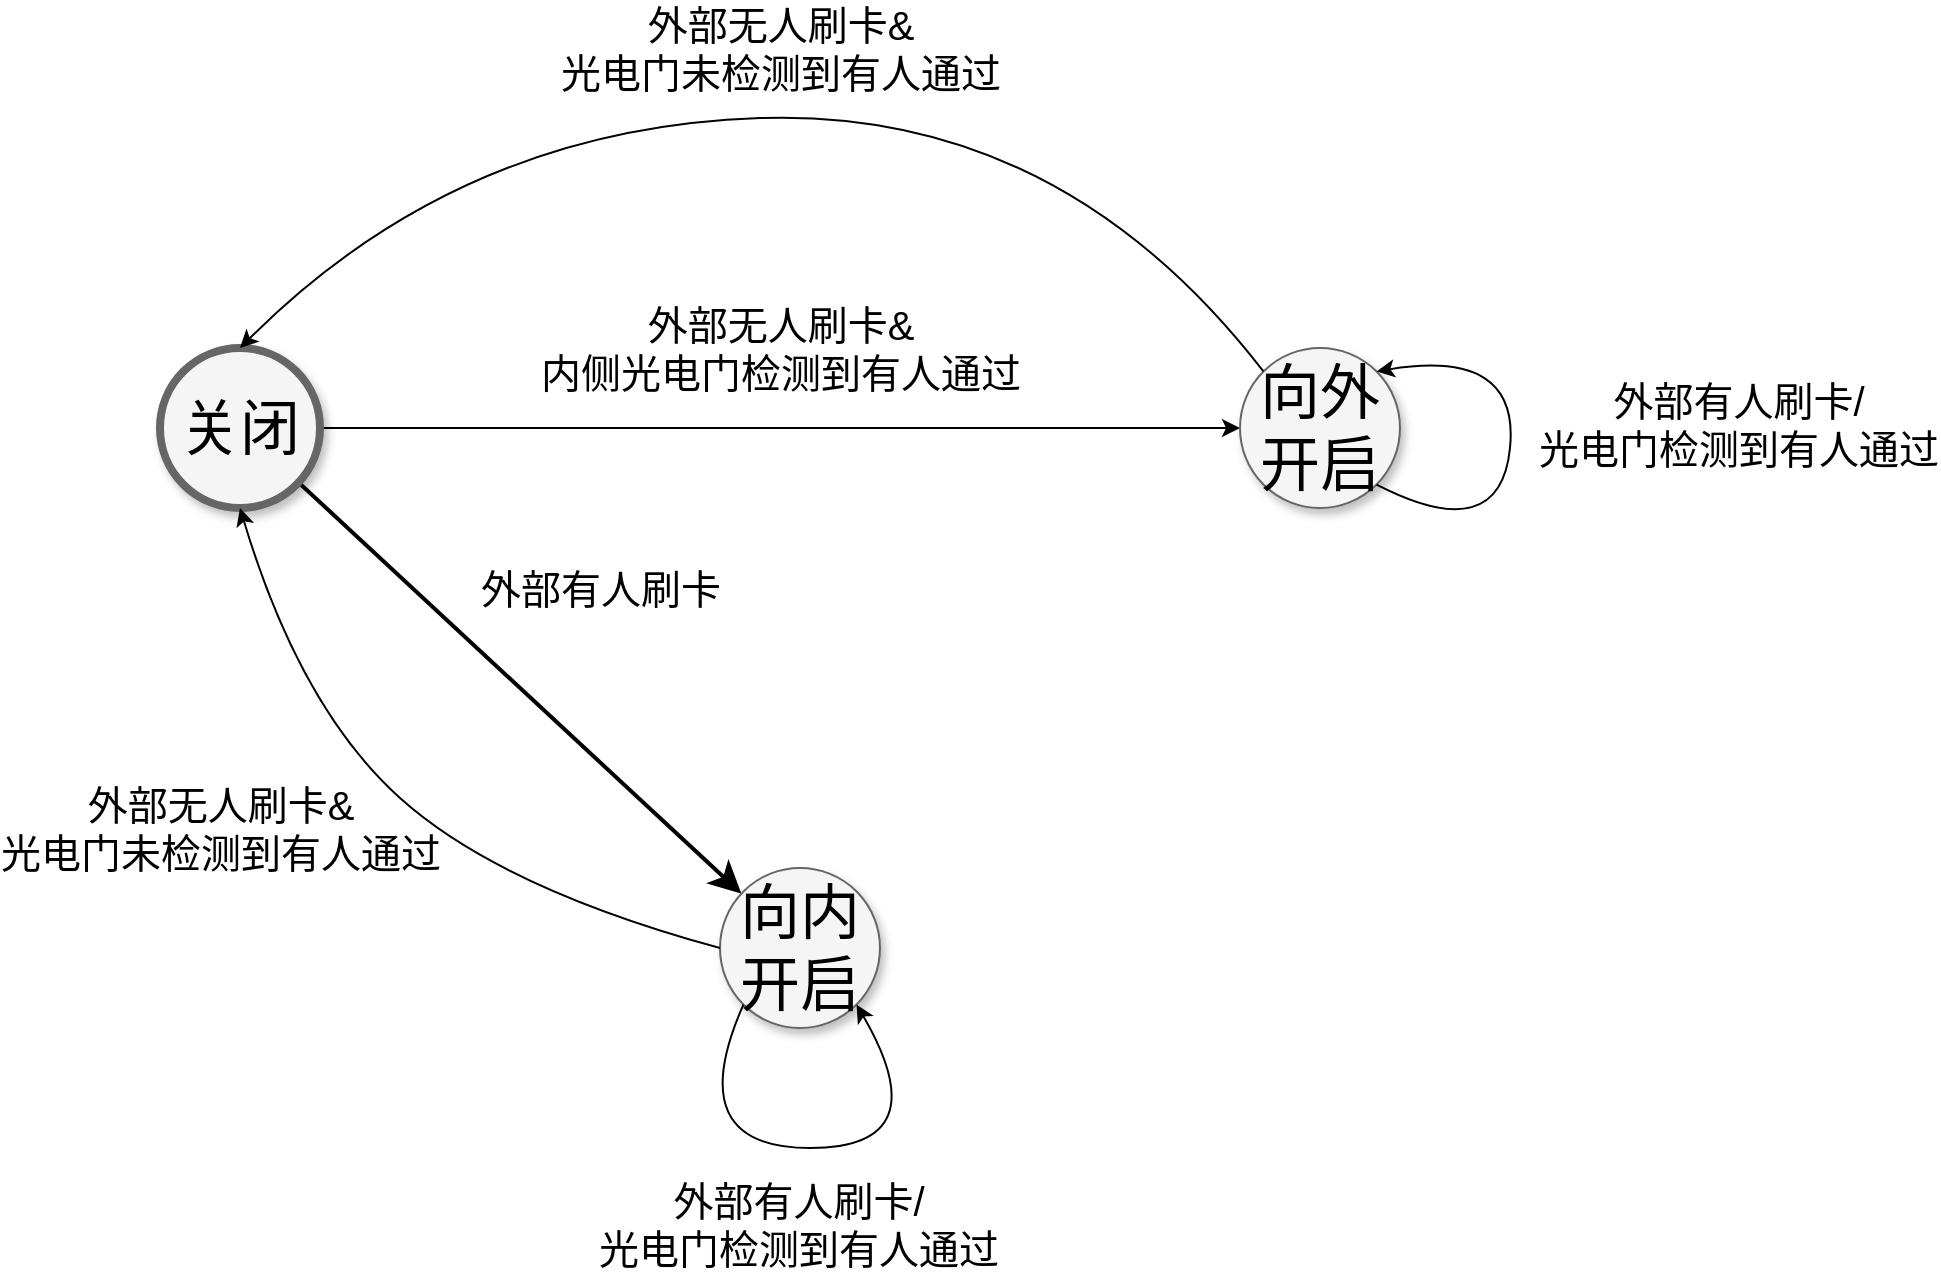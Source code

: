 <mxfile version="14.6.6" type="github">
  <diagram name="Page-1" id="ff44883e-f642-bcb2-894b-16b3d25a3f0b">
    <mxGraphModel dx="1958" dy="1102" grid="1" gridSize="10" guides="1" tooltips="1" connect="1" arrows="1" fold="1" page="1" pageScale="1.5" pageWidth="1169" pageHeight="826" background="#ffffff" math="0" shadow="0">
      <root>
        <mxCell id="0" style=";html=1;" />
        <mxCell id="1" style=";html=1;" parent="0" />
        <mxCell id="f0bcc99304e6f5a-9" style="edgeStyle=none;curved=1;html=1;startSize=10;endArrow=classic;endFill=1;endSize=10;strokeColor=#000000;strokeWidth=2;fontSize=12;" parent="1" source="f0bcc99304e6f5a-1" target="f0bcc99304e6f5a-2" edge="1">
          <mxGeometry relative="1" as="geometry" />
        </mxCell>
        <mxCell id="f0bcc99304e6f5a-18" value="外部有人刷卡" style="text;html=1;resizable=0;points=[];align=center;verticalAlign=middle;labelBackgroundColor=none;fontSize=20;" parent="f0bcc99304e6f5a-9" vertex="1" connectable="0">
          <mxGeometry x="0.255" y="-5" relative="1" as="geometry">
            <mxPoint x="15" y="-80" as="offset" />
          </mxGeometry>
        </mxCell>
        <mxCell id="Yqy9mh1KjiBxQAWJfqem-5" style="edgeStyle=orthogonalEdgeStyle;rounded=0;orthogonalLoop=1;jettySize=auto;html=1;exitX=1;exitY=0.5;exitDx=0;exitDy=0;entryX=0;entryY=0.5;entryDx=0;entryDy=0;" edge="1" parent="1" source="f0bcc99304e6f5a-1" target="f0bcc99304e6f5a-6">
          <mxGeometry relative="1" as="geometry" />
        </mxCell>
        <mxCell id="f0bcc99304e6f5a-1" value="关闭" style="ellipse;whiteSpace=wrap;html=1;rounded=0;shadow=1;strokeColor=#666666;strokeWidth=4;fontSize=30;align=center;fillColor=#f5f5f5;" parent="1" vertex="1">
          <mxGeometry x="160" y="570" width="80" height="80" as="geometry" />
        </mxCell>
        <mxCell id="f0bcc99304e6f5a-2" value="向内开启" style="ellipse;whiteSpace=wrap;html=1;rounded=0;shadow=1;strokeColor=#666666;strokeWidth=1;fontSize=30;align=center;fillColor=#f5f5f5;" parent="1" vertex="1">
          <mxGeometry x="440" y="830" width="80" height="80" as="geometry" />
        </mxCell>
        <mxCell id="f0bcc99304e6f5a-6" value="向外开启" style="ellipse;whiteSpace=wrap;html=1;rounded=0;shadow=1;strokeColor=#666666;strokeWidth=1;fontSize=30;align=center;fillColor=#f5f5f5;" parent="1" vertex="1">
          <mxGeometry x="700" y="570" width="80" height="80" as="geometry" />
        </mxCell>
        <mxCell id="Yqy9mh1KjiBxQAWJfqem-3" value="" style="curved=1;endArrow=classic;html=1;entryX=1;entryY=1;entryDx=0;entryDy=0;exitX=0;exitY=1;exitDx=0;exitDy=0;" edge="1" parent="1" source="f0bcc99304e6f5a-2" target="f0bcc99304e6f5a-2">
          <mxGeometry width="50" height="50" relative="1" as="geometry">
            <mxPoint x="710" y="880" as="sourcePoint" />
            <mxPoint x="910" y="440" as="targetPoint" />
            <Array as="points">
              <mxPoint x="420" y="970" />
              <mxPoint x="550" y="970" />
            </Array>
          </mxGeometry>
        </mxCell>
        <mxCell id="Yqy9mh1KjiBxQAWJfqem-4" value="外部有人刷卡/&lt;br&gt;光电门检测到有人通过" style="text;html=1;resizable=0;points=[];align=center;verticalAlign=middle;labelBackgroundColor=none;fontSize=20;" vertex="1" connectable="0" parent="1">
          <mxGeometry x="480" y="1020" as="geometry">
            <mxPoint x="-1" y="-12" as="offset" />
          </mxGeometry>
        </mxCell>
        <mxCell id="Yqy9mh1KjiBxQAWJfqem-6" value="" style="curved=1;endArrow=classic;html=1;exitX=0;exitY=0.5;exitDx=0;exitDy=0;entryX=0.5;entryY=1;entryDx=0;entryDy=0;" edge="1" parent="1" source="f0bcc99304e6f5a-2" target="f0bcc99304e6f5a-1">
          <mxGeometry width="50" height="50" relative="1" as="geometry">
            <mxPoint x="860" y="820" as="sourcePoint" />
            <mxPoint x="910" y="770" as="targetPoint" />
            <Array as="points">
              <mxPoint x="330" y="840" />
              <mxPoint x="230" y="750" />
            </Array>
          </mxGeometry>
        </mxCell>
        <mxCell id="Yqy9mh1KjiBxQAWJfqem-7" value="外部无人刷卡&amp;amp;&lt;br&gt;光电门未检测到有人通过" style="text;html=1;resizable=0;points=[];align=center;verticalAlign=middle;labelBackgroundColor=none;fontSize=20;" vertex="1" connectable="0" parent="1">
          <mxGeometry x="190" y="810" as="geometry" />
        </mxCell>
        <mxCell id="Yqy9mh1KjiBxQAWJfqem-8" value="外部无人刷卡&amp;amp;&lt;br&gt;内侧光电门检测到有人通过" style="text;html=1;resizable=0;points=[];align=center;verticalAlign=middle;labelBackgroundColor=none;fontSize=20;" vertex="1" connectable="0" parent="1">
          <mxGeometry x="470" y="570" as="geometry" />
        </mxCell>
        <mxCell id="Yqy9mh1KjiBxQAWJfqem-9" value="外部有人刷卡/&lt;br&gt;光电门检测到有人通过" style="text;html=1;resizable=0;points=[];align=center;verticalAlign=middle;labelBackgroundColor=none;fontSize=20;" vertex="1" connectable="0" parent="1">
          <mxGeometry x="950" y="620" as="geometry">
            <mxPoint x="-1" y="-12" as="offset" />
          </mxGeometry>
        </mxCell>
        <mxCell id="Yqy9mh1KjiBxQAWJfqem-10" value="" style="curved=1;endArrow=classic;html=1;exitX=1;exitY=1;exitDx=0;exitDy=0;entryX=1;entryY=0;entryDx=0;entryDy=0;" edge="1" parent="1" source="f0bcc99304e6f5a-6" target="f0bcc99304e6f5a-6">
          <mxGeometry width="50" height="50" relative="1" as="geometry">
            <mxPoint x="860" y="800" as="sourcePoint" />
            <mxPoint x="910" y="750" as="targetPoint" />
            <Array as="points">
              <mxPoint x="830" y="670" />
              <mxPoint x="840" y="570" />
            </Array>
          </mxGeometry>
        </mxCell>
        <mxCell id="Yqy9mh1KjiBxQAWJfqem-11" value="" style="curved=1;endArrow=classic;html=1;exitX=0;exitY=0;exitDx=0;exitDy=0;entryX=0.5;entryY=0;entryDx=0;entryDy=0;" edge="1" parent="1" source="f0bcc99304e6f5a-6" target="f0bcc99304e6f5a-1">
          <mxGeometry width="50" height="50" relative="1" as="geometry">
            <mxPoint x="860" y="800" as="sourcePoint" />
            <mxPoint x="910" y="750" as="targetPoint" />
            <Array as="points">
              <mxPoint x="610" y="450" />
              <mxPoint x="310" y="460" />
            </Array>
          </mxGeometry>
        </mxCell>
        <mxCell id="Yqy9mh1KjiBxQAWJfqem-12" value="外部无人刷卡&amp;amp;&lt;br&gt;光电门未检测到有人通过" style="text;html=1;resizable=0;points=[];align=center;verticalAlign=middle;labelBackgroundColor=none;fontSize=20;" vertex="1" connectable="0" parent="1">
          <mxGeometry x="470" y="420" as="geometry" />
        </mxCell>
      </root>
    </mxGraphModel>
  </diagram>
</mxfile>
